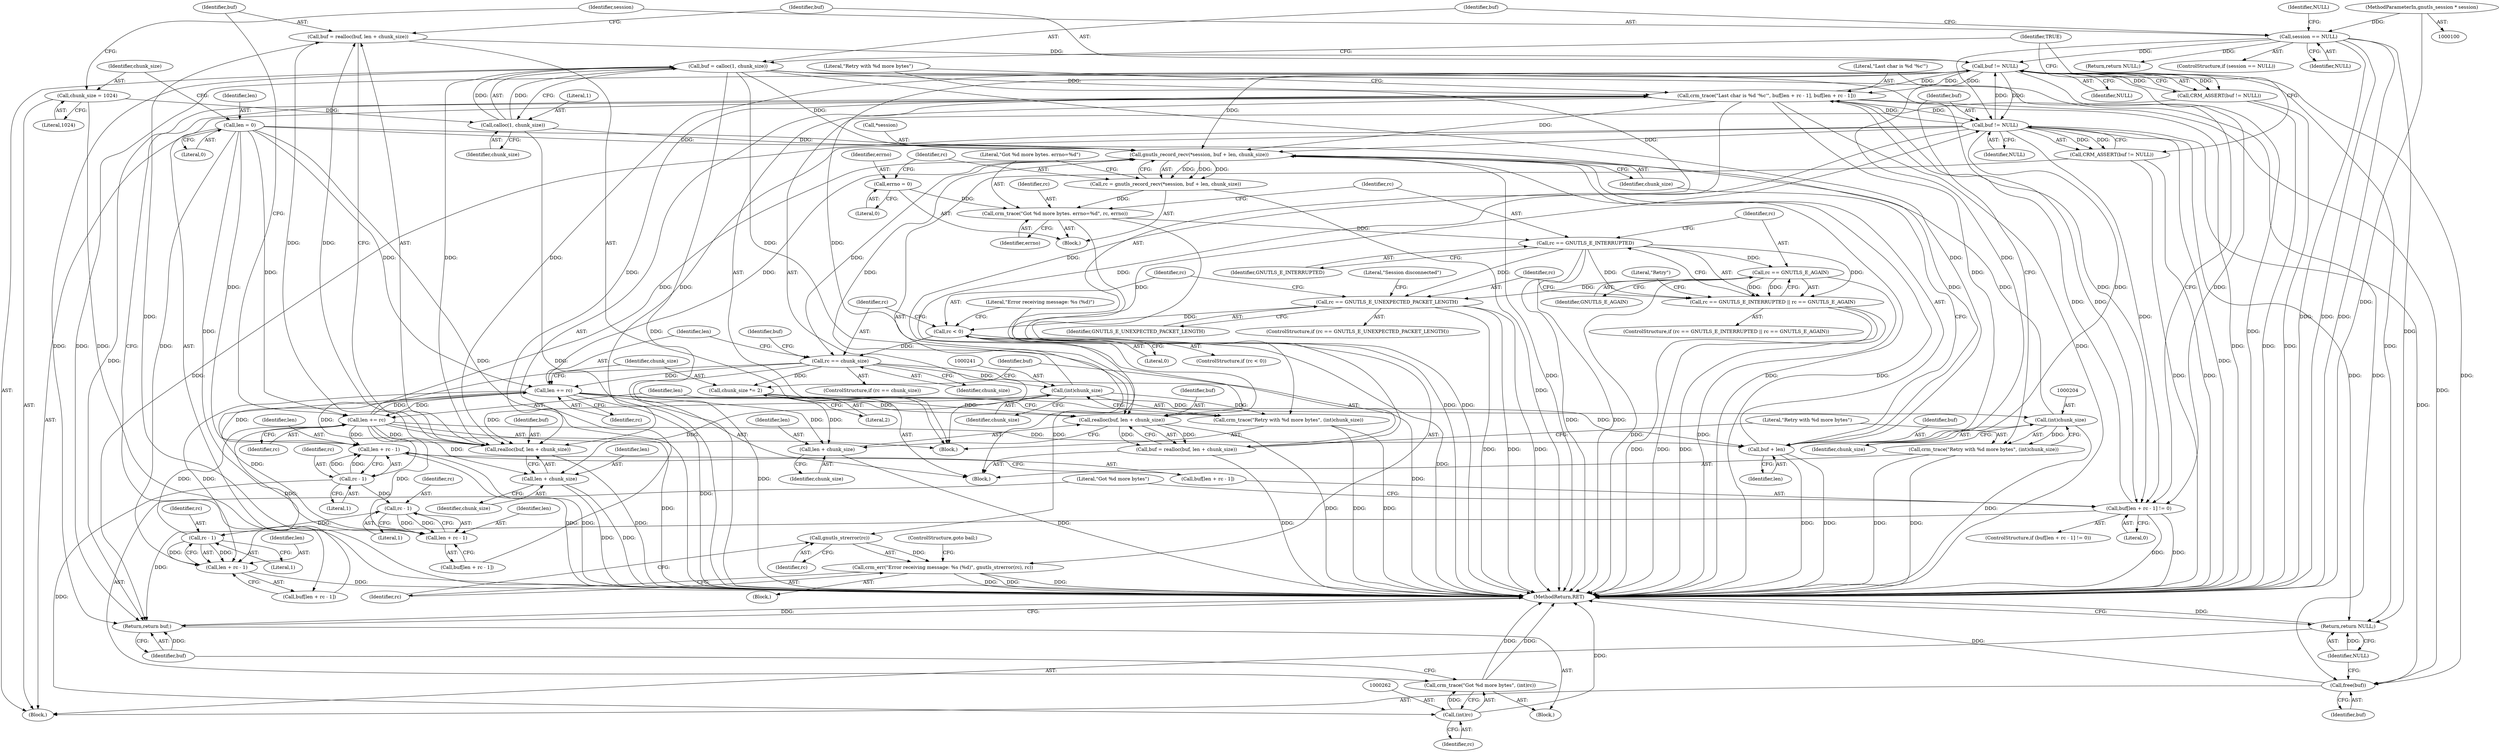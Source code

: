digraph "1_pacemaker_564f7cc2a51dcd2f28ab12a13394f31be5aa3c93_13@API" {
"1000246" [label="(Call,buf = realloc(buf, len + chunk_size))"];
"1000248" [label="(Call,realloc(buf, len + chunk_size))"];
"1000222" [label="(Call,crm_trace(\"Last char is %d '%c'\", buf[len + rc - 1], buf[len + rc - 1]))"];
"1000212" [label="(Call,buf[len + rc - 1] != 0)"];
"1000254" [label="(Call,buf != NULL)"];
"1000246" [label="(Call,buf = realloc(buf, len + chunk_size))"];
"1000207" [label="(Call,buf != NULL)"];
"1000194" [label="(Call,buf = realloc(buf, len + chunk_size))"];
"1000196" [label="(Call,realloc(buf, len + chunk_size))"];
"1000126" [label="(Call,buf = calloc(1, chunk_size))"];
"1000128" [label="(Call,calloc(1, chunk_size))"];
"1000116" [label="(Call,chunk_size = 1024)"];
"1000188" [label="(Call,len += rc)"];
"1000184" [label="(Call,rc == chunk_size)"];
"1000172" [label="(Call,rc < 0)"];
"1000163" [label="(Call,rc == GNUTLS_E_UNEXPECTED_PACKET_LENGTH)"];
"1000152" [label="(Call,rc == GNUTLS_E_INTERRUPTED)"];
"1000146" [label="(Call,crm_trace(\"Got %d more bytes. errno=%d\", rc, errno))"];
"1000137" [label="(Call,rc = gnutls_record_recv(*session, buf + len, chunk_size))"];
"1000139" [label="(Call,gnutls_record_recv(*session, buf + len, chunk_size))"];
"1000112" [label="(Call,len = 0)"];
"1000243" [label="(Call,len += rc)"];
"1000235" [label="(Call,rc - 1)"];
"1000228" [label="(Call,rc - 1)"];
"1000217" [label="(Call,rc - 1)"];
"1000203" [label="(Call,(int)chunk_size)"];
"1000191" [label="(Call,chunk_size *= 2)"];
"1000240" [label="(Call,(int)chunk_size)"];
"1000134" [label="(Call,errno = 0)"];
"1000155" [label="(Call,rc == GNUTLS_E_AGAIN)"];
"1000120" [label="(Call,session == NULL)"];
"1000101" [label="(MethodParameterIn,gnutls_session * session)"];
"1000151" [label="(Call,rc == GNUTLS_E_INTERRUPTED || rc == GNUTLS_E_AGAIN)"];
"1000178" [label="(Call,gnutls_strerror(rc))"];
"1000176" [label="(Call,crm_err(\"Error receiving message: %s (%d)\", gnutls_strerror(rc), rc))"];
"1000142" [label="(Call,buf + len)"];
"1000206" [label="(Call,CRM_ASSERT(buf != NULL))"];
"1000264" [label="(Return,return buf;)"];
"1000267" [label="(Call,free(buf))"];
"1000269" [label="(Return,return NULL;)"];
"1000198" [label="(Call,len + chunk_size)"];
"1000215" [label="(Call,len + rc - 1)"];
"1000226" [label="(Call,len + rc - 1)"];
"1000233" [label="(Call,len + rc - 1)"];
"1000250" [label="(Call,len + chunk_size)"];
"1000201" [label="(Call,crm_trace(\"Retry with %d more bytes\", (int)chunk_size))"];
"1000261" [label="(Call,(int)rc)"];
"1000259" [label="(Call,crm_trace(\"Got %d more bytes\", (int)rc))"];
"1000238" [label="(Call,crm_trace(\"Retry with %d more bytes\", (int)chunk_size))"];
"1000253" [label="(Call,CRM_ASSERT(buf != NULL))"];
"1000242" [label="(Identifier,chunk_size)"];
"1000243" [label="(Call,len += rc)"];
"1000128" [label="(Call,calloc(1, chunk_size))"];
"1000220" [label="(Literal,0)"];
"1000258" [label="(Block,)"];
"1000151" [label="(Call,rc == GNUTLS_E_INTERRUPTED || rc == GNUTLS_E_AGAIN)"];
"1000186" [label="(Identifier,chunk_size)"];
"1000212" [label="(Call,buf[len + rc - 1] != 0)"];
"1000137" [label="(Call,rc = gnutls_record_recv(*session, buf + len, chunk_size))"];
"1000270" [label="(Identifier,NULL)"];
"1000117" [label="(Identifier,chunk_size)"];
"1000213" [label="(Call,buf[len + rc - 1])"];
"1000219" [label="(Literal,1)"];
"1000156" [label="(Identifier,rc)"];
"1000271" [label="(MethodReturn,RET)"];
"1000118" [label="(Literal,1024)"];
"1000211" [label="(ControlStructure,if (buf[len + rc - 1] != 0))"];
"1000146" [label="(Call,crm_trace(\"Got %d more bytes. errno=%d\", rc, errno))"];
"1000124" [label="(Return,return NULL;)"];
"1000217" [label="(Call,rc - 1)"];
"1000178" [label="(Call,gnutls_strerror(rc))"];
"1000240" [label="(Call,(int)chunk_size)"];
"1000162" [label="(ControlStructure,if (rc == GNUTLS_E_UNEXPECTED_PACKET_LENGTH))"];
"1000265" [label="(Identifier,buf)"];
"1000228" [label="(Call,rc - 1)"];
"1000233" [label="(Call,len + rc - 1)"];
"1000116" [label="(Call,chunk_size = 1024)"];
"1000195" [label="(Identifier,buf)"];
"1000154" [label="(Identifier,GNUTLS_E_INTERRUPTED)"];
"1000179" [label="(Identifier,rc)"];
"1000176" [label="(Call,crm_err(\"Error receiving message: %s (%d)\", gnutls_strerror(rc), rc))"];
"1000132" [label="(Identifier,TRUE)"];
"1000114" [label="(Literal,0)"];
"1000145" [label="(Identifier,chunk_size)"];
"1000209" [label="(Identifier,NULL)"];
"1000234" [label="(Identifier,len)"];
"1000236" [label="(Identifier,rc)"];
"1000227" [label="(Identifier,len)"];
"1000144" [label="(Identifier,len)"];
"1000126" [label="(Call,buf = calloc(1, chunk_size))"];
"1000247" [label="(Identifier,buf)"];
"1000177" [label="(Literal,\"Error receiving message: %s (%d)\")"];
"1000143" [label="(Identifier,buf)"];
"1000256" [label="(Identifier,NULL)"];
"1000252" [label="(Identifier,chunk_size)"];
"1000215" [label="(Call,len + rc - 1)"];
"1000206" [label="(Call,CRM_ASSERT(buf != NULL))"];
"1000205" [label="(Identifier,chunk_size)"];
"1000248" [label="(Call,realloc(buf, len + chunk_size))"];
"1000171" [label="(ControlStructure,if (rc < 0))"];
"1000189" [label="(Identifier,len)"];
"1000251" [label="(Identifier,len)"];
"1000120" [label="(Call,session == NULL)"];
"1000142" [label="(Call,buf + len)"];
"1000164" [label="(Identifier,rc)"];
"1000119" [label="(ControlStructure,if (session == NULL))"];
"1000136" [label="(Literal,0)"];
"1000160" [label="(Literal,\"Retry\")"];
"1000216" [label="(Identifier,len)"];
"1000200" [label="(Identifier,chunk_size)"];
"1000264" [label="(Return,return buf;)"];
"1000245" [label="(Identifier,rc)"];
"1000168" [label="(Literal,\"Session disconnected\")"];
"1000102" [label="(Block,)"];
"1000149" [label="(Identifier,errno)"];
"1000244" [label="(Identifier,len)"];
"1000226" [label="(Call,len + rc - 1)"];
"1000263" [label="(Identifier,rc)"];
"1000192" [label="(Identifier,chunk_size)"];
"1000260" [label="(Literal,\"Got %d more bytes\")"];
"1000231" [label="(Call,buf[len + rc - 1])"];
"1000175" [label="(Block,)"];
"1000250" [label="(Call,len + chunk_size)"];
"1000224" [label="(Call,buf[len + rc - 1])"];
"1000122" [label="(Identifier,NULL)"];
"1000130" [label="(Identifier,chunk_size)"];
"1000249" [label="(Identifier,buf)"];
"1000222" [label="(Call,crm_trace(\"Last char is %d '%c'\", buf[len + rc - 1], buf[len + rc - 1]))"];
"1000155" [label="(Call,rc == GNUTLS_E_AGAIN)"];
"1000157" [label="(Identifier,GNUTLS_E_AGAIN)"];
"1000190" [label="(Identifier,rc)"];
"1000101" [label="(MethodParameterIn,gnutls_session * session)"];
"1000148" [label="(Identifier,rc)"];
"1000147" [label="(Literal,\"Got %d more bytes. errno=%d\")"];
"1000230" [label="(Literal,1)"];
"1000183" [label="(ControlStructure,if (rc == chunk_size))"];
"1000153" [label="(Identifier,rc)"];
"1000133" [label="(Block,)"];
"1000127" [label="(Identifier,buf)"];
"1000269" [label="(Return,return NULL;)"];
"1000253" [label="(Call,CRM_ASSERT(buf != NULL))"];
"1000268" [label="(Identifier,buf)"];
"1000134" [label="(Call,errno = 0)"];
"1000174" [label="(Literal,0)"];
"1000152" [label="(Call,rc == GNUTLS_E_INTERRUPTED)"];
"1000150" [label="(ControlStructure,if (rc == GNUTLS_E_INTERRUPTED || rc == GNUTLS_E_AGAIN))"];
"1000259" [label="(Call,crm_trace(\"Got %d more bytes\", (int)rc))"];
"1000208" [label="(Identifier,buf)"];
"1000121" [label="(Identifier,session)"];
"1000254" [label="(Call,buf != NULL)"];
"1000139" [label="(Call,gnutls_record_recv(*session, buf + len, chunk_size))"];
"1000197" [label="(Identifier,buf)"];
"1000188" [label="(Call,len += rc)"];
"1000198" [label="(Call,len + chunk_size)"];
"1000196" [label="(Call,realloc(buf, len + chunk_size))"];
"1000221" [label="(Block,)"];
"1000246" [label="(Call,buf = realloc(buf, len + chunk_size))"];
"1000267" [label="(Call,free(buf))"];
"1000191" [label="(Call,chunk_size *= 2)"];
"1000223" [label="(Literal,\"Last char is %d '%c'\")"];
"1000194" [label="(Call,buf = realloc(buf, len + chunk_size))"];
"1000180" [label="(Identifier,rc)"];
"1000140" [label="(Call,*session)"];
"1000165" [label="(Identifier,GNUTLS_E_UNEXPECTED_PACKET_LENGTH)"];
"1000113" [label="(Identifier,len)"];
"1000184" [label="(Call,rc == chunk_size)"];
"1000138" [label="(Identifier,rc)"];
"1000214" [label="(Identifier,buf)"];
"1000135" [label="(Identifier,errno)"];
"1000203" [label="(Call,(int)chunk_size)"];
"1000129" [label="(Literal,1)"];
"1000237" [label="(Literal,1)"];
"1000229" [label="(Identifier,rc)"];
"1000207" [label="(Call,buf != NULL)"];
"1000187" [label="(Block,)"];
"1000125" [label="(Identifier,NULL)"];
"1000112" [label="(Call,len = 0)"];
"1000255" [label="(Identifier,buf)"];
"1000163" [label="(Call,rc == GNUTLS_E_UNEXPECTED_PACKET_LENGTH)"];
"1000235" [label="(Call,rc - 1)"];
"1000202" [label="(Literal,\"Retry with %d more bytes\")"];
"1000238" [label="(Call,crm_trace(\"Retry with %d more bytes\", (int)chunk_size))"];
"1000201" [label="(Call,crm_trace(\"Retry with %d more bytes\", (int)chunk_size))"];
"1000261" [label="(Call,(int)rc)"];
"1000173" [label="(Identifier,rc)"];
"1000218" [label="(Identifier,rc)"];
"1000172" [label="(Call,rc < 0)"];
"1000185" [label="(Identifier,rc)"];
"1000199" [label="(Identifier,len)"];
"1000193" [label="(Literal,2)"];
"1000239" [label="(Literal,\"Retry with %d more bytes\")"];
"1000181" [label="(ControlStructure,goto bail;)"];
"1000246" -> "1000221"  [label="AST: "];
"1000246" -> "1000248"  [label="CFG: "];
"1000247" -> "1000246"  [label="AST: "];
"1000248" -> "1000246"  [label="AST: "];
"1000255" -> "1000246"  [label="CFG: "];
"1000246" -> "1000271"  [label="DDG: "];
"1000248" -> "1000246"  [label="DDG: "];
"1000248" -> "1000246"  [label="DDG: "];
"1000246" -> "1000254"  [label="DDG: "];
"1000248" -> "1000250"  [label="CFG: "];
"1000249" -> "1000248"  [label="AST: "];
"1000250" -> "1000248"  [label="AST: "];
"1000248" -> "1000271"  [label="DDG: "];
"1000222" -> "1000248"  [label="DDG: "];
"1000254" -> "1000248"  [label="DDG: "];
"1000207" -> "1000248"  [label="DDG: "];
"1000126" -> "1000248"  [label="DDG: "];
"1000243" -> "1000248"  [label="DDG: "];
"1000240" -> "1000248"  [label="DDG: "];
"1000222" -> "1000221"  [label="AST: "];
"1000222" -> "1000231"  [label="CFG: "];
"1000223" -> "1000222"  [label="AST: "];
"1000224" -> "1000222"  [label="AST: "];
"1000231" -> "1000222"  [label="AST: "];
"1000239" -> "1000222"  [label="CFG: "];
"1000222" -> "1000271"  [label="DDG: "];
"1000222" -> "1000271"  [label="DDG: "];
"1000222" -> "1000139"  [label="DDG: "];
"1000222" -> "1000142"  [label="DDG: "];
"1000222" -> "1000196"  [label="DDG: "];
"1000222" -> "1000207"  [label="DDG: "];
"1000222" -> "1000212"  [label="DDG: "];
"1000212" -> "1000222"  [label="DDG: "];
"1000254" -> "1000222"  [label="DDG: "];
"1000207" -> "1000222"  [label="DDG: "];
"1000126" -> "1000222"  [label="DDG: "];
"1000222" -> "1000254"  [label="DDG: "];
"1000222" -> "1000264"  [label="DDG: "];
"1000222" -> "1000267"  [label="DDG: "];
"1000212" -> "1000211"  [label="AST: "];
"1000212" -> "1000220"  [label="CFG: "];
"1000213" -> "1000212"  [label="AST: "];
"1000220" -> "1000212"  [label="AST: "];
"1000223" -> "1000212"  [label="CFG: "];
"1000260" -> "1000212"  [label="CFG: "];
"1000212" -> "1000271"  [label="DDG: "];
"1000212" -> "1000271"  [label="DDG: "];
"1000254" -> "1000212"  [label="DDG: "];
"1000207" -> "1000212"  [label="DDG: "];
"1000126" -> "1000212"  [label="DDG: "];
"1000212" -> "1000264"  [label="DDG: "];
"1000254" -> "1000253"  [label="AST: "];
"1000254" -> "1000256"  [label="CFG: "];
"1000255" -> "1000254"  [label="AST: "];
"1000256" -> "1000254"  [label="AST: "];
"1000253" -> "1000254"  [label="CFG: "];
"1000254" -> "1000271"  [label="DDG: "];
"1000254" -> "1000139"  [label="DDG: "];
"1000254" -> "1000142"  [label="DDG: "];
"1000254" -> "1000196"  [label="DDG: "];
"1000254" -> "1000207"  [label="DDG: "];
"1000254" -> "1000253"  [label="DDG: "];
"1000254" -> "1000253"  [label="DDG: "];
"1000207" -> "1000254"  [label="DDG: "];
"1000120" -> "1000254"  [label="DDG: "];
"1000254" -> "1000264"  [label="DDG: "];
"1000254" -> "1000267"  [label="DDG: "];
"1000254" -> "1000269"  [label="DDG: "];
"1000207" -> "1000206"  [label="AST: "];
"1000207" -> "1000209"  [label="CFG: "];
"1000208" -> "1000207"  [label="AST: "];
"1000209" -> "1000207"  [label="AST: "];
"1000206" -> "1000207"  [label="CFG: "];
"1000207" -> "1000271"  [label="DDG: "];
"1000207" -> "1000139"  [label="DDG: "];
"1000207" -> "1000142"  [label="DDG: "];
"1000207" -> "1000196"  [label="DDG: "];
"1000207" -> "1000206"  [label="DDG: "];
"1000207" -> "1000206"  [label="DDG: "];
"1000194" -> "1000207"  [label="DDG: "];
"1000120" -> "1000207"  [label="DDG: "];
"1000207" -> "1000264"  [label="DDG: "];
"1000207" -> "1000267"  [label="DDG: "];
"1000207" -> "1000269"  [label="DDG: "];
"1000194" -> "1000187"  [label="AST: "];
"1000194" -> "1000196"  [label="CFG: "];
"1000195" -> "1000194"  [label="AST: "];
"1000196" -> "1000194"  [label="AST: "];
"1000202" -> "1000194"  [label="CFG: "];
"1000194" -> "1000271"  [label="DDG: "];
"1000196" -> "1000194"  [label="DDG: "];
"1000196" -> "1000194"  [label="DDG: "];
"1000196" -> "1000198"  [label="CFG: "];
"1000197" -> "1000196"  [label="AST: "];
"1000198" -> "1000196"  [label="AST: "];
"1000196" -> "1000271"  [label="DDG: "];
"1000126" -> "1000196"  [label="DDG: "];
"1000188" -> "1000196"  [label="DDG: "];
"1000191" -> "1000196"  [label="DDG: "];
"1000126" -> "1000102"  [label="AST: "];
"1000126" -> "1000128"  [label="CFG: "];
"1000127" -> "1000126"  [label="AST: "];
"1000128" -> "1000126"  [label="AST: "];
"1000132" -> "1000126"  [label="CFG: "];
"1000126" -> "1000271"  [label="DDG: "];
"1000128" -> "1000126"  [label="DDG: "];
"1000128" -> "1000126"  [label="DDG: "];
"1000126" -> "1000139"  [label="DDG: "];
"1000126" -> "1000142"  [label="DDG: "];
"1000126" -> "1000264"  [label="DDG: "];
"1000126" -> "1000267"  [label="DDG: "];
"1000128" -> "1000130"  [label="CFG: "];
"1000129" -> "1000128"  [label="AST: "];
"1000130" -> "1000128"  [label="AST: "];
"1000128" -> "1000271"  [label="DDG: "];
"1000116" -> "1000128"  [label="DDG: "];
"1000128" -> "1000139"  [label="DDG: "];
"1000116" -> "1000102"  [label="AST: "];
"1000116" -> "1000118"  [label="CFG: "];
"1000117" -> "1000116"  [label="AST: "];
"1000118" -> "1000116"  [label="AST: "];
"1000121" -> "1000116"  [label="CFG: "];
"1000116" -> "1000271"  [label="DDG: "];
"1000188" -> "1000187"  [label="AST: "];
"1000188" -> "1000190"  [label="CFG: "];
"1000189" -> "1000188"  [label="AST: "];
"1000190" -> "1000188"  [label="AST: "];
"1000192" -> "1000188"  [label="CFG: "];
"1000188" -> "1000271"  [label="DDG: "];
"1000188" -> "1000139"  [label="DDG: "];
"1000188" -> "1000142"  [label="DDG: "];
"1000184" -> "1000188"  [label="DDG: "];
"1000112" -> "1000188"  [label="DDG: "];
"1000243" -> "1000188"  [label="DDG: "];
"1000188" -> "1000198"  [label="DDG: "];
"1000188" -> "1000215"  [label="DDG: "];
"1000188" -> "1000226"  [label="DDG: "];
"1000188" -> "1000233"  [label="DDG: "];
"1000188" -> "1000243"  [label="DDG: "];
"1000184" -> "1000183"  [label="AST: "];
"1000184" -> "1000186"  [label="CFG: "];
"1000185" -> "1000184"  [label="AST: "];
"1000186" -> "1000184"  [label="AST: "];
"1000189" -> "1000184"  [label="CFG: "];
"1000214" -> "1000184"  [label="CFG: "];
"1000184" -> "1000271"  [label="DDG: "];
"1000184" -> "1000271"  [label="DDG: "];
"1000172" -> "1000184"  [label="DDG: "];
"1000139" -> "1000184"  [label="DDG: "];
"1000184" -> "1000191"  [label="DDG: "];
"1000184" -> "1000217"  [label="DDG: "];
"1000184" -> "1000240"  [label="DDG: "];
"1000172" -> "1000171"  [label="AST: "];
"1000172" -> "1000174"  [label="CFG: "];
"1000173" -> "1000172"  [label="AST: "];
"1000174" -> "1000172"  [label="AST: "];
"1000177" -> "1000172"  [label="CFG: "];
"1000185" -> "1000172"  [label="CFG: "];
"1000172" -> "1000271"  [label="DDG: "];
"1000163" -> "1000172"  [label="DDG: "];
"1000172" -> "1000178"  [label="DDG: "];
"1000163" -> "1000162"  [label="AST: "];
"1000163" -> "1000165"  [label="CFG: "];
"1000164" -> "1000163"  [label="AST: "];
"1000165" -> "1000163"  [label="AST: "];
"1000168" -> "1000163"  [label="CFG: "];
"1000173" -> "1000163"  [label="CFG: "];
"1000163" -> "1000271"  [label="DDG: "];
"1000163" -> "1000271"  [label="DDG: "];
"1000163" -> "1000271"  [label="DDG: "];
"1000152" -> "1000163"  [label="DDG: "];
"1000155" -> "1000163"  [label="DDG: "];
"1000152" -> "1000151"  [label="AST: "];
"1000152" -> "1000154"  [label="CFG: "];
"1000153" -> "1000152"  [label="AST: "];
"1000154" -> "1000152"  [label="AST: "];
"1000156" -> "1000152"  [label="CFG: "];
"1000151" -> "1000152"  [label="CFG: "];
"1000152" -> "1000271"  [label="DDG: "];
"1000152" -> "1000271"  [label="DDG: "];
"1000152" -> "1000151"  [label="DDG: "];
"1000152" -> "1000151"  [label="DDG: "];
"1000146" -> "1000152"  [label="DDG: "];
"1000152" -> "1000155"  [label="DDG: "];
"1000146" -> "1000133"  [label="AST: "];
"1000146" -> "1000149"  [label="CFG: "];
"1000147" -> "1000146"  [label="AST: "];
"1000148" -> "1000146"  [label="AST: "];
"1000149" -> "1000146"  [label="AST: "];
"1000153" -> "1000146"  [label="CFG: "];
"1000146" -> "1000271"  [label="DDG: "];
"1000146" -> "1000271"  [label="DDG: "];
"1000137" -> "1000146"  [label="DDG: "];
"1000134" -> "1000146"  [label="DDG: "];
"1000137" -> "1000133"  [label="AST: "];
"1000137" -> "1000139"  [label="CFG: "];
"1000138" -> "1000137"  [label="AST: "];
"1000139" -> "1000137"  [label="AST: "];
"1000147" -> "1000137"  [label="CFG: "];
"1000137" -> "1000271"  [label="DDG: "];
"1000139" -> "1000137"  [label="DDG: "];
"1000139" -> "1000137"  [label="DDG: "];
"1000139" -> "1000137"  [label="DDG: "];
"1000139" -> "1000145"  [label="CFG: "];
"1000140" -> "1000139"  [label="AST: "];
"1000142" -> "1000139"  [label="AST: "];
"1000145" -> "1000139"  [label="AST: "];
"1000139" -> "1000271"  [label="DDG: "];
"1000139" -> "1000271"  [label="DDG: "];
"1000139" -> "1000271"  [label="DDG: "];
"1000112" -> "1000139"  [label="DDG: "];
"1000243" -> "1000139"  [label="DDG: "];
"1000203" -> "1000139"  [label="DDG: "];
"1000240" -> "1000139"  [label="DDG: "];
"1000112" -> "1000102"  [label="AST: "];
"1000112" -> "1000114"  [label="CFG: "];
"1000113" -> "1000112"  [label="AST: "];
"1000114" -> "1000112"  [label="AST: "];
"1000117" -> "1000112"  [label="CFG: "];
"1000112" -> "1000271"  [label="DDG: "];
"1000112" -> "1000142"  [label="DDG: "];
"1000112" -> "1000215"  [label="DDG: "];
"1000112" -> "1000226"  [label="DDG: "];
"1000112" -> "1000233"  [label="DDG: "];
"1000112" -> "1000243"  [label="DDG: "];
"1000243" -> "1000221"  [label="AST: "];
"1000243" -> "1000245"  [label="CFG: "];
"1000244" -> "1000243"  [label="AST: "];
"1000245" -> "1000243"  [label="AST: "];
"1000247" -> "1000243"  [label="CFG: "];
"1000243" -> "1000271"  [label="DDG: "];
"1000243" -> "1000142"  [label="DDG: "];
"1000243" -> "1000215"  [label="DDG: "];
"1000243" -> "1000226"  [label="DDG: "];
"1000243" -> "1000233"  [label="DDG: "];
"1000235" -> "1000243"  [label="DDG: "];
"1000243" -> "1000250"  [label="DDG: "];
"1000235" -> "1000233"  [label="AST: "];
"1000235" -> "1000237"  [label="CFG: "];
"1000236" -> "1000235"  [label="AST: "];
"1000237" -> "1000235"  [label="AST: "];
"1000233" -> "1000235"  [label="CFG: "];
"1000235" -> "1000233"  [label="DDG: "];
"1000235" -> "1000233"  [label="DDG: "];
"1000228" -> "1000235"  [label="DDG: "];
"1000228" -> "1000226"  [label="AST: "];
"1000228" -> "1000230"  [label="CFG: "];
"1000229" -> "1000228"  [label="AST: "];
"1000230" -> "1000228"  [label="AST: "];
"1000226" -> "1000228"  [label="CFG: "];
"1000228" -> "1000226"  [label="DDG: "];
"1000228" -> "1000226"  [label="DDG: "];
"1000217" -> "1000228"  [label="DDG: "];
"1000217" -> "1000215"  [label="AST: "];
"1000217" -> "1000219"  [label="CFG: "];
"1000218" -> "1000217"  [label="AST: "];
"1000219" -> "1000217"  [label="AST: "];
"1000215" -> "1000217"  [label="CFG: "];
"1000217" -> "1000215"  [label="DDG: "];
"1000217" -> "1000215"  [label="DDG: "];
"1000217" -> "1000261"  [label="DDG: "];
"1000203" -> "1000201"  [label="AST: "];
"1000203" -> "1000205"  [label="CFG: "];
"1000204" -> "1000203"  [label="AST: "];
"1000205" -> "1000203"  [label="AST: "];
"1000201" -> "1000203"  [label="CFG: "];
"1000203" -> "1000271"  [label="DDG: "];
"1000203" -> "1000201"  [label="DDG: "];
"1000191" -> "1000203"  [label="DDG: "];
"1000191" -> "1000187"  [label="AST: "];
"1000191" -> "1000193"  [label="CFG: "];
"1000192" -> "1000191"  [label="AST: "];
"1000193" -> "1000191"  [label="AST: "];
"1000195" -> "1000191"  [label="CFG: "];
"1000191" -> "1000198"  [label="DDG: "];
"1000240" -> "1000238"  [label="AST: "];
"1000240" -> "1000242"  [label="CFG: "];
"1000241" -> "1000240"  [label="AST: "];
"1000242" -> "1000240"  [label="AST: "];
"1000238" -> "1000240"  [label="CFG: "];
"1000240" -> "1000238"  [label="DDG: "];
"1000240" -> "1000250"  [label="DDG: "];
"1000134" -> "1000133"  [label="AST: "];
"1000134" -> "1000136"  [label="CFG: "];
"1000135" -> "1000134"  [label="AST: "];
"1000136" -> "1000134"  [label="AST: "];
"1000138" -> "1000134"  [label="CFG: "];
"1000155" -> "1000151"  [label="AST: "];
"1000155" -> "1000157"  [label="CFG: "];
"1000156" -> "1000155"  [label="AST: "];
"1000157" -> "1000155"  [label="AST: "];
"1000151" -> "1000155"  [label="CFG: "];
"1000155" -> "1000271"  [label="DDG: "];
"1000155" -> "1000271"  [label="DDG: "];
"1000155" -> "1000151"  [label="DDG: "];
"1000155" -> "1000151"  [label="DDG: "];
"1000120" -> "1000119"  [label="AST: "];
"1000120" -> "1000122"  [label="CFG: "];
"1000121" -> "1000120"  [label="AST: "];
"1000122" -> "1000120"  [label="AST: "];
"1000125" -> "1000120"  [label="CFG: "];
"1000127" -> "1000120"  [label="CFG: "];
"1000120" -> "1000271"  [label="DDG: "];
"1000120" -> "1000271"  [label="DDG: "];
"1000120" -> "1000271"  [label="DDG: "];
"1000101" -> "1000120"  [label="DDG: "];
"1000120" -> "1000124"  [label="DDG: "];
"1000120" -> "1000269"  [label="DDG: "];
"1000101" -> "1000100"  [label="AST: "];
"1000101" -> "1000271"  [label="DDG: "];
"1000151" -> "1000150"  [label="AST: "];
"1000160" -> "1000151"  [label="CFG: "];
"1000164" -> "1000151"  [label="CFG: "];
"1000151" -> "1000271"  [label="DDG: "];
"1000151" -> "1000271"  [label="DDG: "];
"1000151" -> "1000271"  [label="DDG: "];
"1000178" -> "1000176"  [label="AST: "];
"1000178" -> "1000179"  [label="CFG: "];
"1000179" -> "1000178"  [label="AST: "];
"1000180" -> "1000178"  [label="CFG: "];
"1000178" -> "1000176"  [label="DDG: "];
"1000176" -> "1000175"  [label="AST: "];
"1000176" -> "1000180"  [label="CFG: "];
"1000177" -> "1000176"  [label="AST: "];
"1000180" -> "1000176"  [label="AST: "];
"1000181" -> "1000176"  [label="CFG: "];
"1000176" -> "1000271"  [label="DDG: "];
"1000176" -> "1000271"  [label="DDG: "];
"1000176" -> "1000271"  [label="DDG: "];
"1000142" -> "1000144"  [label="CFG: "];
"1000143" -> "1000142"  [label="AST: "];
"1000144" -> "1000142"  [label="AST: "];
"1000145" -> "1000142"  [label="CFG: "];
"1000142" -> "1000271"  [label="DDG: "];
"1000142" -> "1000271"  [label="DDG: "];
"1000206" -> "1000187"  [label="AST: "];
"1000132" -> "1000206"  [label="CFG: "];
"1000206" -> "1000271"  [label="DDG: "];
"1000206" -> "1000271"  [label="DDG: "];
"1000264" -> "1000258"  [label="AST: "];
"1000264" -> "1000265"  [label="CFG: "];
"1000265" -> "1000264"  [label="AST: "];
"1000271" -> "1000264"  [label="CFG: "];
"1000264" -> "1000271"  [label="DDG: "];
"1000265" -> "1000264"  [label="DDG: "];
"1000267" -> "1000102"  [label="AST: "];
"1000267" -> "1000268"  [label="CFG: "];
"1000268" -> "1000267"  [label="AST: "];
"1000270" -> "1000267"  [label="CFG: "];
"1000267" -> "1000271"  [label="DDG: "];
"1000269" -> "1000102"  [label="AST: "];
"1000269" -> "1000270"  [label="CFG: "];
"1000270" -> "1000269"  [label="AST: "];
"1000271" -> "1000269"  [label="CFG: "];
"1000269" -> "1000271"  [label="DDG: "];
"1000270" -> "1000269"  [label="DDG: "];
"1000198" -> "1000200"  [label="CFG: "];
"1000199" -> "1000198"  [label="AST: "];
"1000200" -> "1000198"  [label="AST: "];
"1000198" -> "1000271"  [label="DDG: "];
"1000215" -> "1000213"  [label="AST: "];
"1000216" -> "1000215"  [label="AST: "];
"1000213" -> "1000215"  [label="CFG: "];
"1000215" -> "1000271"  [label="DDG: "];
"1000215" -> "1000271"  [label="DDG: "];
"1000226" -> "1000224"  [label="AST: "];
"1000227" -> "1000226"  [label="AST: "];
"1000224" -> "1000226"  [label="CFG: "];
"1000233" -> "1000231"  [label="AST: "];
"1000234" -> "1000233"  [label="AST: "];
"1000231" -> "1000233"  [label="CFG: "];
"1000233" -> "1000271"  [label="DDG: "];
"1000250" -> "1000252"  [label="CFG: "];
"1000251" -> "1000250"  [label="AST: "];
"1000252" -> "1000250"  [label="AST: "];
"1000250" -> "1000271"  [label="DDG: "];
"1000250" -> "1000271"  [label="DDG: "];
"1000201" -> "1000187"  [label="AST: "];
"1000202" -> "1000201"  [label="AST: "];
"1000208" -> "1000201"  [label="CFG: "];
"1000201" -> "1000271"  [label="DDG: "];
"1000201" -> "1000271"  [label="DDG: "];
"1000261" -> "1000259"  [label="AST: "];
"1000261" -> "1000263"  [label="CFG: "];
"1000262" -> "1000261"  [label="AST: "];
"1000263" -> "1000261"  [label="AST: "];
"1000259" -> "1000261"  [label="CFG: "];
"1000261" -> "1000271"  [label="DDG: "];
"1000261" -> "1000259"  [label="DDG: "];
"1000259" -> "1000258"  [label="AST: "];
"1000260" -> "1000259"  [label="AST: "];
"1000265" -> "1000259"  [label="CFG: "];
"1000259" -> "1000271"  [label="DDG: "];
"1000259" -> "1000271"  [label="DDG: "];
"1000238" -> "1000221"  [label="AST: "];
"1000239" -> "1000238"  [label="AST: "];
"1000244" -> "1000238"  [label="CFG: "];
"1000238" -> "1000271"  [label="DDG: "];
"1000238" -> "1000271"  [label="DDG: "];
"1000253" -> "1000221"  [label="AST: "];
"1000132" -> "1000253"  [label="CFG: "];
"1000253" -> "1000271"  [label="DDG: "];
"1000253" -> "1000271"  [label="DDG: "];
}
